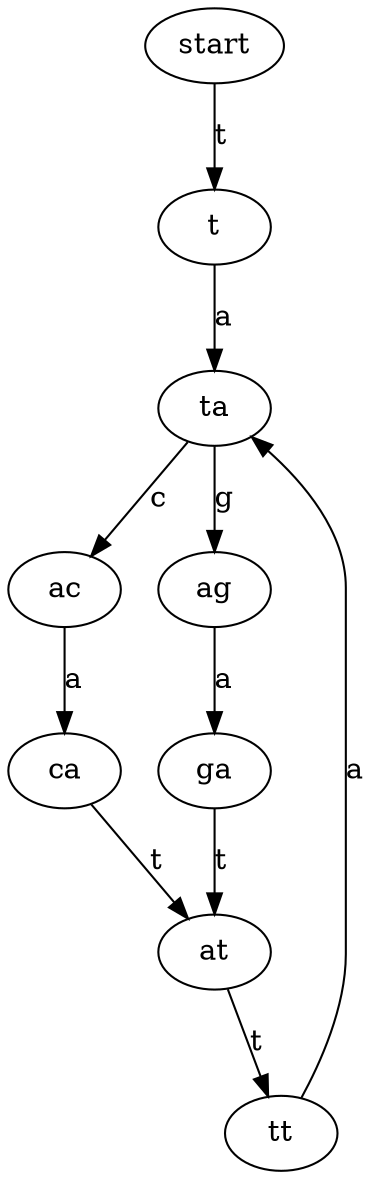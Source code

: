 strict digraph  {
	start -> t [ label = t ];
	t -> ta [ label = a ];
	ta -> ac [ label = c ];
	ta -> ag [ label = g ];
	ac -> ca [ label = a ];
	ag -> ga [ label = a ];
	ga -> at [ label = t ];
	at -> tt [ label = t ];
	tt -> ta [ label = a ];
	ta -> ag [ label = g ];
	ca -> at [ label = t ];
	at -> tt [ label = t ];
	tt -> ta [ label = a ];
	ta -> ag [ label = g ];

}

